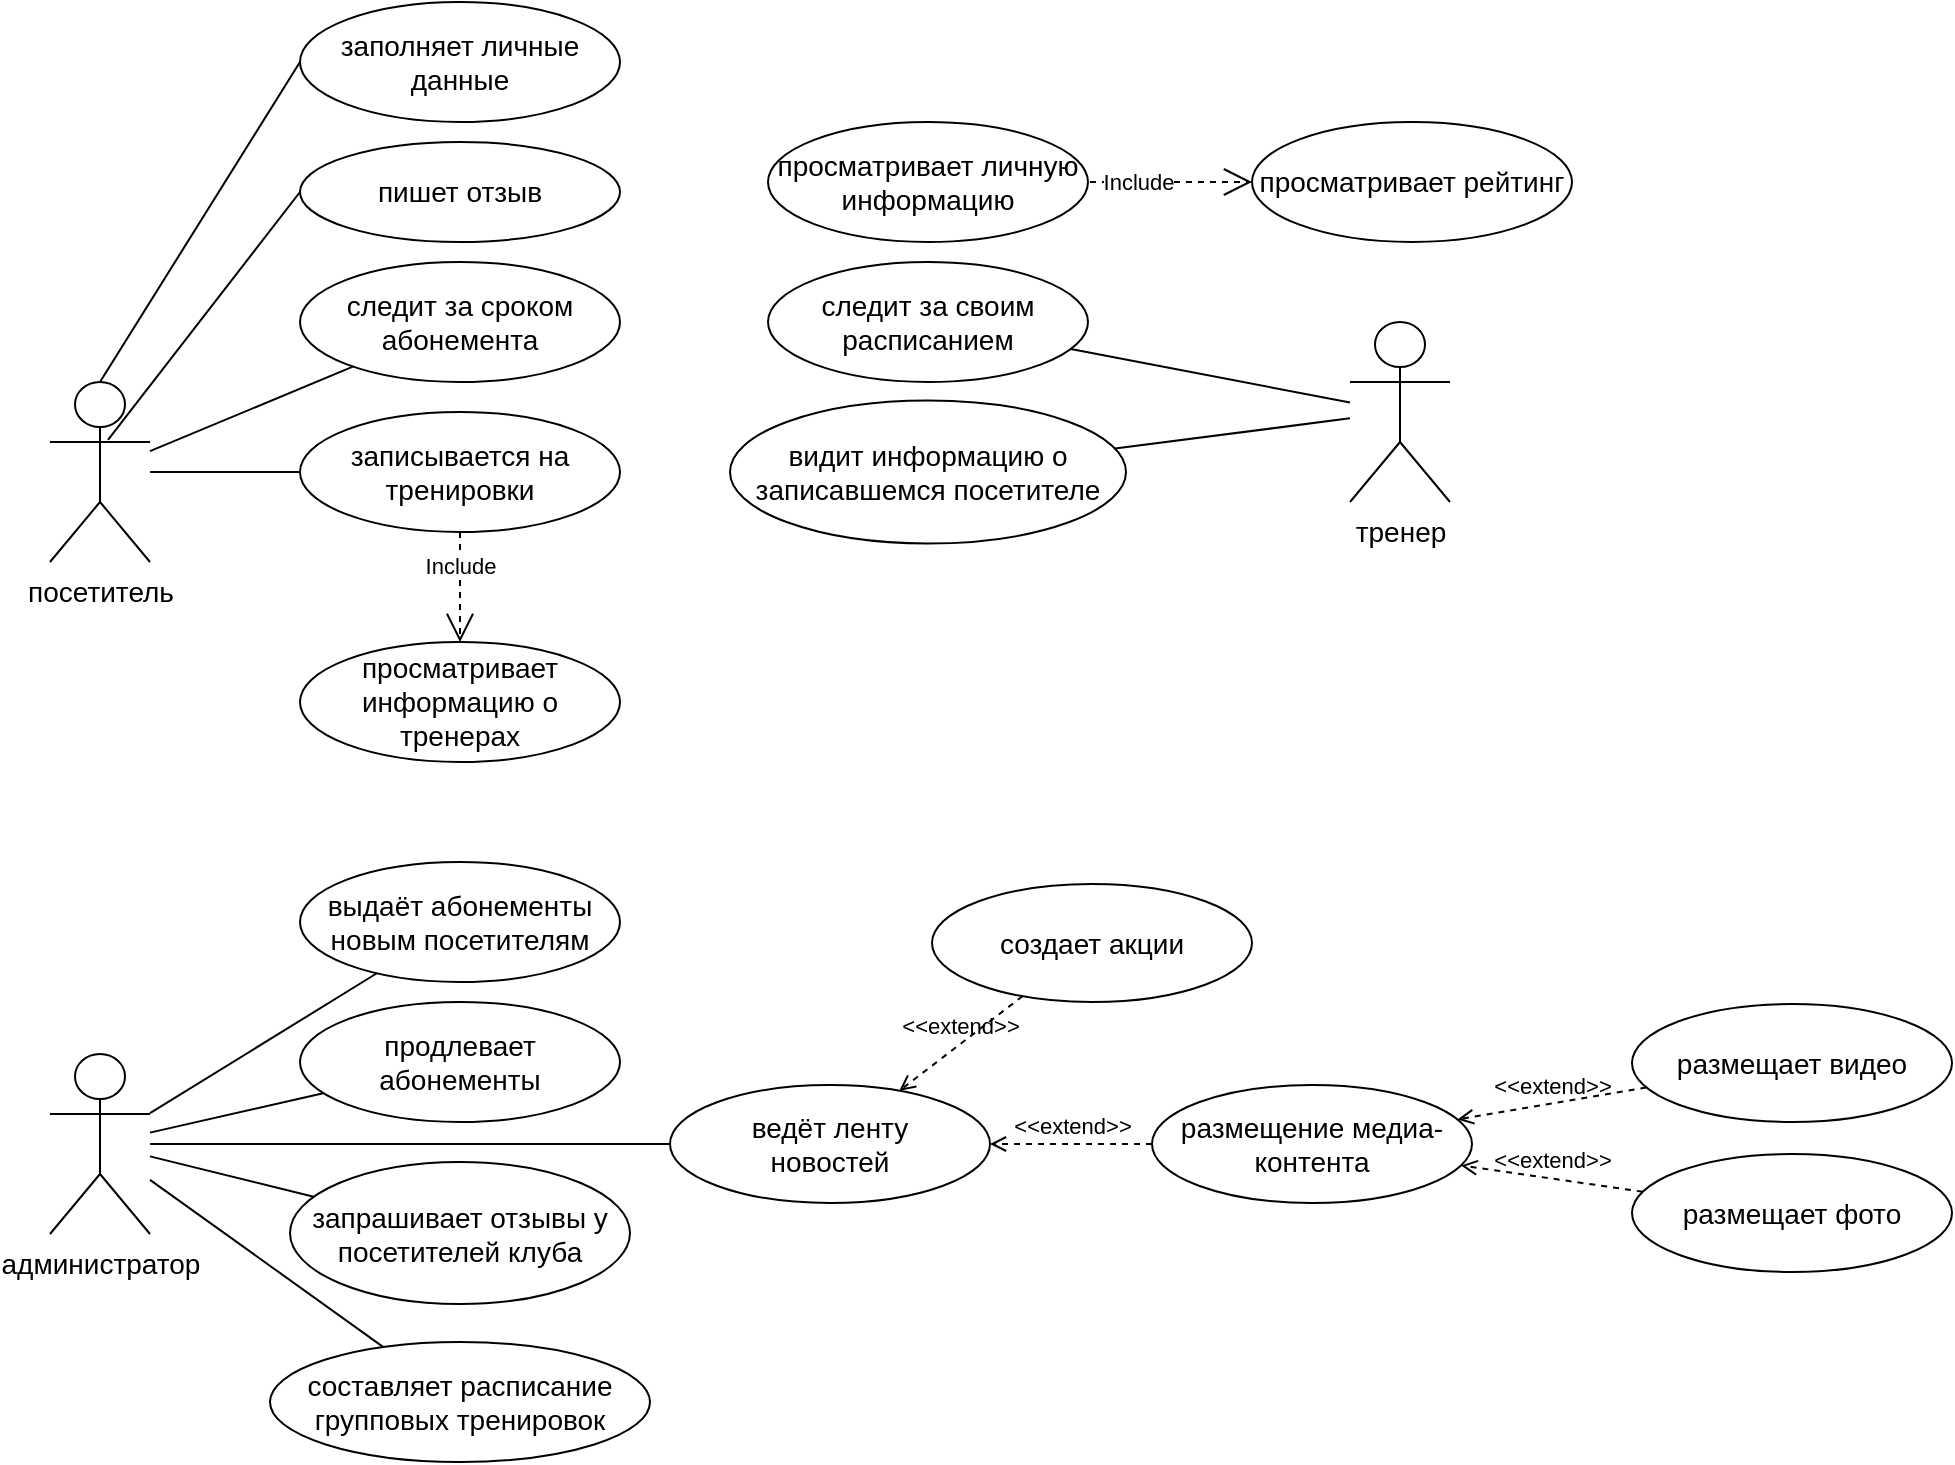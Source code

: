 <mxfile version="15.8.5" type="github"><diagram id="RXkYxC6cQjv5jpIJ6nsY" name="Страница 1"><mxGraphModel dx="1102" dy="614" grid="1" gridSize="10" guides="1" tooltips="1" connect="1" arrows="1" fold="1" page="1" pageScale="1" pageWidth="1169" pageHeight="827" math="0" shadow="0"><root><mxCell id="0"/><mxCell id="1" parent="0"/><mxCell id="OSpaoH0WrOeUTf2976jx-5" style="edgeStyle=none;orthogonalLoop=1;jettySize=auto;html=1;endArrow=none;" parent="1" source="jTPdTnIN6dEd3ZTVsYPK-1" target="jTPdTnIN6dEd3ZTVsYPK-52" edge="1"><mxGeometry relative="1" as="geometry"/></mxCell><mxCell id="jTPdTnIN6dEd3ZTVsYPK-1" value="&lt;font style=&quot;font-size: 14px&quot;&gt;посетитель&lt;/font&gt;" style="shape=umlActor;verticalLabelPosition=bottom;verticalAlign=top;html=1;outlineConnect=0;" parent="1" vertex="1"><mxGeometry x="130" y="222" width="50" height="90" as="geometry"/></mxCell><mxCell id="jTPdTnIN6dEd3ZTVsYPK-16" value="&lt;font style=&quot;font-size: 14px&quot;&gt;тренер&lt;br&gt;&lt;/font&gt;" style="shape=umlActor;verticalLabelPosition=bottom;verticalAlign=top;html=1;outlineConnect=0;" parent="1" vertex="1"><mxGeometry x="780" y="192" width="50" height="90" as="geometry"/></mxCell><mxCell id="OSpaoH0WrOeUTf2976jx-8" style="edgeStyle=none;orthogonalLoop=1;jettySize=auto;html=1;endArrow=none;" parent="1" source="jTPdTnIN6dEd3ZTVsYPK-25" target="jTPdTnIN6dEd3ZTVsYPK-16" edge="1"><mxGeometry relative="1" as="geometry"/></mxCell><mxCell id="jTPdTnIN6dEd3ZTVsYPK-25" value="&lt;span style=&quot;font-size: 14px&quot;&gt;видит информацию о записавшемся посетителе&lt;/span&gt;" style="ellipse;whiteSpace=wrap;html=1;" parent="1" vertex="1"><mxGeometry x="470" y="231.25" width="198" height="71.5" as="geometry"/></mxCell><mxCell id="OSpaoH0WrOeUTf2976jx-7" style="edgeStyle=none;orthogonalLoop=1;jettySize=auto;html=1;endArrow=none;" parent="1" source="jTPdTnIN6dEd3ZTVsYPK-27" target="jTPdTnIN6dEd3ZTVsYPK-16" edge="1"><mxGeometry relative="1" as="geometry"/></mxCell><mxCell id="jTPdTnIN6dEd3ZTVsYPK-27" value="&lt;span style=&quot;font-size: 14px&quot;&gt;следит за своим расписанием&lt;/span&gt;" style="ellipse;whiteSpace=wrap;html=1;" parent="1" vertex="1"><mxGeometry x="489" y="162" width="160" height="60" as="geometry"/></mxCell><mxCell id="OSpaoH0WrOeUTf2976jx-4" style="edgeStyle=none;orthogonalLoop=1;jettySize=auto;html=1;endArrow=none;" parent="1" source="jTPdTnIN6dEd3ZTVsYPK-30" target="j2f5RlAU4n6Chb1C06js-9" edge="1"><mxGeometry relative="1" as="geometry"><mxPoint x="-265" y="503" as="targetPoint"/></mxGeometry></mxCell><mxCell id="jTPdTnIN6dEd3ZTVsYPK-30" value="&lt;font style=&quot;font-size: 14px&quot;&gt;администратор&lt;/font&gt;" style="shape=umlActor;verticalLabelPosition=bottom;verticalAlign=top;html=1;outlineConnect=0;" parent="1" vertex="1"><mxGeometry x="130" y="558" width="50" height="90" as="geometry"/></mxCell><mxCell id="OSpaoH0WrOeUTf2976jx-3" style="edgeStyle=none;orthogonalLoop=1;jettySize=auto;html=1;endArrow=none;" parent="1" source="jTPdTnIN6dEd3ZTVsYPK-46" target="jTPdTnIN6dEd3ZTVsYPK-1" edge="1"><mxGeometry relative="1" as="geometry"/></mxCell><mxCell id="jTPdTnIN6dEd3ZTVsYPK-46" value="&lt;font style=&quot;font-size: 14px&quot;&gt;следит за сроком абонемента&lt;br&gt;&lt;/font&gt;" style="ellipse;whiteSpace=wrap;html=1;" parent="1" vertex="1"><mxGeometry x="255" y="162" width="160" height="60" as="geometry"/></mxCell><mxCell id="jTPdTnIN6dEd3ZTVsYPK-50" value="&lt;span style=&quot;font-size: 14px&quot;&gt;просматривает информацию о тренерах&lt;/span&gt;" style="ellipse;whiteSpace=wrap;html=1;" parent="1" vertex="1"><mxGeometry x="255" y="352" width="160" height="60" as="geometry"/></mxCell><mxCell id="jTPdTnIN6dEd3ZTVsYPK-52" value="&lt;span style=&quot;font-size: 14px&quot;&gt;записывается на тренировки&lt;/span&gt;" style="ellipse;whiteSpace=wrap;html=1;" parent="1" vertex="1"><mxGeometry x="255" y="237" width="160" height="60" as="geometry"/></mxCell><mxCell id="jTPdTnIN6dEd3ZTVsYPK-54" value="&lt;font style=&quot;font-size: 14px&quot;&gt;продлевает абонементы&lt;br&gt;&lt;/font&gt;" style="ellipse;whiteSpace=wrap;html=1;" parent="1" vertex="1"><mxGeometry x="255" y="532" width="160" height="60" as="geometry"/></mxCell><mxCell id="jTPdTnIN6dEd3ZTVsYPK-55" value="" style="endArrow=none;html=1;" parent="1" source="jTPdTnIN6dEd3ZTVsYPK-30" target="jTPdTnIN6dEd3ZTVsYPK-54" edge="1"><mxGeometry width="50" height="50" relative="1" as="geometry"><mxPoint x="-315" y="612" as="sourcePoint"/><mxPoint x="-195" y="539" as="targetPoint"/></mxGeometry></mxCell><mxCell id="jTPdTnIN6dEd3ZTVsYPK-57" value="&lt;span style=&quot;font-size: 14px&quot;&gt;запрашивает отзывы у посетителей клуба&lt;/span&gt;" style="ellipse;whiteSpace=wrap;html=1;" parent="1" vertex="1"><mxGeometry x="250" y="612" width="170" height="71" as="geometry"/></mxCell><mxCell id="jTPdTnIN6dEd3ZTVsYPK-58" value="&lt;div&gt;&lt;span style=&quot;font-size: 14px&quot;&gt;ведёт ленту&lt;/span&gt;&lt;/div&gt;&lt;div&gt;&lt;span style=&quot;font-size: 14px&quot;&gt;новостей&lt;/span&gt;&lt;/div&gt;&lt;div&gt;&lt;span style=&quot;font-size: 14px&quot;&gt;&lt;/span&gt;&lt;/div&gt;" style="ellipse;whiteSpace=wrap;html=1;" parent="1" vertex="1"><mxGeometry x="440" y="573.5" width="160" height="59" as="geometry"/></mxCell><mxCell id="jTPdTnIN6dEd3ZTVsYPK-59" value="" style="endArrow=none;html=1;" parent="1" source="jTPdTnIN6dEd3ZTVsYPK-30" target="jTPdTnIN6dEd3ZTVsYPK-58" edge="1"><mxGeometry width="50" height="50" relative="1" as="geometry"><mxPoint x="-262" y="693" as="sourcePoint"/><mxPoint x="-182" y="693" as="targetPoint"/></mxGeometry></mxCell><mxCell id="j2f5RlAU4n6Chb1C06js-1" value="Include" style="endArrow=open;endSize=12;dashed=1;html=1;targetPerimeterSpacing=0;" parent="1" source="jTPdTnIN6dEd3ZTVsYPK-52" target="jTPdTnIN6dEd3ZTVsYPK-50" edge="1"><mxGeometry x="-0.405" width="160" relative="1" as="geometry"><mxPoint x="850" y="518" as="sourcePoint"/><mxPoint x="520" y="398" as="targetPoint"/><Array as="points"/><mxPoint as="offset"/></mxGeometry></mxCell><mxCell id="j2f5RlAU4n6Chb1C06js-5" value="" style="endArrow=none;html=1;" parent="1" source="jTPdTnIN6dEd3ZTVsYPK-30" target="jTPdTnIN6dEd3ZTVsYPK-57" edge="1"><mxGeometry width="50" height="50" relative="1" as="geometry"><mxPoint x="-275" y="637" as="sourcePoint"/><mxPoint x="-195" y="737" as="targetPoint"/></mxGeometry></mxCell><mxCell id="j2f5RlAU4n6Chb1C06js-6" value="" style="endArrow=none;html=1;" parent="1" source="jTPdTnIN6dEd3ZTVsYPK-30" target="j2f5RlAU4n6Chb1C06js-7" edge="1"><mxGeometry width="50" height="50" relative="1" as="geometry"><mxPoint x="-275" y="637" as="sourcePoint"/><mxPoint x="-195" y="837" as="targetPoint"/></mxGeometry></mxCell><mxCell id="j2f5RlAU4n6Chb1C06js-7" value="&lt;span style=&quot;font-size: 14px&quot;&gt;составляет расписание групповых тренировок&lt;/span&gt;" style="ellipse;whiteSpace=wrap;html=1;" parent="1" vertex="1"><mxGeometry x="240" y="702" width="190" height="60" as="geometry"/></mxCell><mxCell id="j2f5RlAU4n6Chb1C06js-9" value="&lt;font style=&quot;font-size: 14px&quot;&gt;выдаёт абонементы новым посетителям&lt;br&gt;&lt;/font&gt;" style="ellipse;whiteSpace=wrap;html=1;" parent="1" vertex="1"><mxGeometry x="255" y="462" width="160" height="60" as="geometry"/></mxCell><mxCell id="OSpaoH0WrOeUTf2976jx-10" value="&amp;lt;&amp;lt;extend&amp;gt;&amp;gt;" style="html=1;verticalAlign=bottom;labelBackgroundColor=none;endArrow=open;endFill=0;dashed=1;" parent="1" source="OSpaoH0WrOeUTf2976jx-11" target="jTPdTnIN6dEd3ZTVsYPK-58" edge="1"><mxGeometry width="160" relative="1" as="geometry"><mxPoint x="-51" y="932" as="sourcePoint"/><mxPoint x="109" y="932" as="targetPoint"/></mxGeometry></mxCell><mxCell id="OSpaoH0WrOeUTf2976jx-11" value="создает акции" style="ellipse;whiteSpace=wrap;html=1;fontSize=14;" parent="1" vertex="1"><mxGeometry x="571" y="473" width="160" height="59" as="geometry"/></mxCell><mxCell id="OSpaoH0WrOeUTf2976jx-13" value="размещает фото" style="ellipse;whiteSpace=wrap;html=1;fontSize=14;" parent="1" vertex="1"><mxGeometry x="921" y="608" width="160" height="59" as="geometry"/></mxCell><mxCell id="OSpaoH0WrOeUTf2976jx-14" value="размещает видео" style="ellipse;whiteSpace=wrap;html=1;fontSize=14;" parent="1" vertex="1"><mxGeometry x="921" y="533" width="160" height="59" as="geometry"/></mxCell><mxCell id="OSpaoH0WrOeUTf2976jx-16" value="&amp;lt;&amp;lt;extend&amp;gt;&amp;gt;" style="html=1;verticalAlign=bottom;labelBackgroundColor=none;endArrow=open;endFill=0;dashed=1;" parent="1" source="OSpaoH0WrOeUTf2976jx-13" target="OSpaoH0WrOeUTf2976jx-19" edge="1"><mxGeometry width="160" relative="1" as="geometry"><mxPoint x="76.272" y="1021.376" as="sourcePoint"/><mxPoint x="18.82" y="891.619" as="targetPoint"/></mxGeometry></mxCell><mxCell id="OSpaoH0WrOeUTf2976jx-17" value="&amp;lt;&amp;lt;extend&amp;gt;&amp;gt;" style="html=1;verticalAlign=bottom;labelBackgroundColor=none;endArrow=open;endFill=0;dashed=1;" parent="1" source="OSpaoH0WrOeUTf2976jx-14" target="OSpaoH0WrOeUTf2976jx-19" edge="1"><mxGeometry width="160" relative="1" as="geometry"><mxPoint x="149.412" y="955.865" as="sourcePoint"/><mxPoint x="45.401" y="888.174" as="targetPoint"/></mxGeometry></mxCell><mxCell id="OSpaoH0WrOeUTf2976jx-19" value="размещение медиа-контента" style="ellipse;whiteSpace=wrap;html=1;fontSize=14;" parent="1" vertex="1"><mxGeometry x="681" y="573.5" width="160" height="59" as="geometry"/></mxCell><mxCell id="OSpaoH0WrOeUTf2976jx-20" value="&amp;lt;&amp;lt;extend&amp;gt;&amp;gt;" style="html=1;verticalAlign=bottom;labelBackgroundColor=none;endArrow=open;endFill=0;dashed=1;" parent="1" source="OSpaoH0WrOeUTf2976jx-19" target="jTPdTnIN6dEd3ZTVsYPK-58" edge="1"><mxGeometry width="160" relative="1" as="geometry"><mxPoint x="594.593" y="517.768" as="sourcePoint"/><mxPoint x="498.042" y="586.853" as="targetPoint"/></mxGeometry></mxCell><mxCell id="KKNY9if5O-PfTVueg0qy-1" value="&lt;font style=&quot;font-size: 14px&quot;&gt;пишет отзыв&lt;/font&gt;" style="ellipse;whiteSpace=wrap;html=1;" vertex="1" parent="1"><mxGeometry x="255" y="102" width="160" height="50" as="geometry"/></mxCell><mxCell id="KKNY9if5O-PfTVueg0qy-2" style="edgeStyle=none;orthogonalLoop=1;jettySize=auto;html=1;endArrow=none;entryX=0.58;entryY=0.322;entryDx=0;entryDy=0;entryPerimeter=0;exitX=0;exitY=0.5;exitDx=0;exitDy=0;" edge="1" parent="1" source="KKNY9if5O-PfTVueg0qy-1" target="jTPdTnIN6dEd3ZTVsYPK-1"><mxGeometry relative="1" as="geometry"><mxPoint x="291.215" y="224.208" as="sourcePoint"/><mxPoint x="190" y="266.583" as="targetPoint"/></mxGeometry></mxCell><mxCell id="KKNY9if5O-PfTVueg0qy-3" value="&lt;span style=&quot;font-size: 14px&quot;&gt;заполняет личные данные&lt;/span&gt;" style="ellipse;whiteSpace=wrap;html=1;" vertex="1" parent="1"><mxGeometry x="255" y="32" width="160" height="60" as="geometry"/></mxCell><mxCell id="KKNY9if5O-PfTVueg0qy-4" style="edgeStyle=none;orthogonalLoop=1;jettySize=auto;html=1;endArrow=none;entryX=0.5;entryY=0;entryDx=0;entryDy=0;entryPerimeter=0;exitX=0;exitY=0.5;exitDx=0;exitDy=0;" edge="1" parent="1" source="KKNY9if5O-PfTVueg0qy-3" target="jTPdTnIN6dEd3ZTVsYPK-1"><mxGeometry relative="1" as="geometry"><mxPoint x="265" y="137" as="sourcePoint"/><mxPoint x="169" y="260.98" as="targetPoint"/></mxGeometry></mxCell><mxCell id="KKNY9if5O-PfTVueg0qy-5" value="&lt;span style=&quot;font-size: 14px&quot;&gt;просматривает личную информацию&lt;/span&gt;" style="ellipse;whiteSpace=wrap;html=1;" vertex="1" parent="1"><mxGeometry x="489" y="92" width="160" height="60" as="geometry"/></mxCell><mxCell id="KKNY9if5O-PfTVueg0qy-6" value="Include" style="endArrow=open;endSize=12;dashed=1;html=1;targetPerimeterSpacing=0;exitX=1;exitY=0.5;exitDx=0;exitDy=0;" edge="1" parent="1"><mxGeometry x="-0.405" width="160" relative="1" as="geometry"><mxPoint x="650" y="122" as="sourcePoint"/><mxPoint x="731" y="122" as="targetPoint"/><Array as="points"/><mxPoint as="offset"/></mxGeometry></mxCell><mxCell id="KKNY9if5O-PfTVueg0qy-7" value="&lt;span style=&quot;font-size: 14px&quot;&gt;просматривает рейтинг&lt;/span&gt;" style="ellipse;whiteSpace=wrap;html=1;" vertex="1" parent="1"><mxGeometry x="731" y="92" width="160" height="60" as="geometry"/></mxCell></root></mxGraphModel></diagram></mxfile>